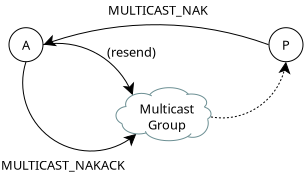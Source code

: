 <?xml version="1.0" encoding="UTF-8"?>
<dia:diagram xmlns:dia="http://www.lysator.liu.se/~alla/dia/">
  <dia:layer name="Background" visible="true" active="true">
    <dia:group>
      <dia:object type="Standard - Ellipse" version="0" id="O0">
        <dia:attribute name="obj_pos">
          <dia:point val="5.15,3.15"/>
        </dia:attribute>
        <dia:attribute name="obj_bb">
          <dia:rectangle val="5.125,3.125;6.875,4.875"/>
        </dia:attribute>
        <dia:attribute name="elem_corner">
          <dia:point val="5.15,3.15"/>
        </dia:attribute>
        <dia:attribute name="elem_width">
          <dia:real val="1.7"/>
        </dia:attribute>
        <dia:attribute name="elem_height">
          <dia:real val="1.7"/>
        </dia:attribute>
        <dia:attribute name="border_width">
          <dia:real val="0.05"/>
        </dia:attribute>
        <dia:attribute name="aspect">
          <dia:enum val="2"/>
        </dia:attribute>
      </dia:object>
      <dia:object type="Standard - Text" version="1" id="O1">
        <dia:attribute name="obj_pos">
          <dia:point val="6,4"/>
        </dia:attribute>
        <dia:attribute name="obj_bb">
          <dia:rectangle val="5.781,3.626;6.219,4.374"/>
        </dia:attribute>
        <dia:attribute name="text">
          <dia:composite type="text">
            <dia:attribute name="string">
              <dia:string>#A#</dia:string>
            </dia:attribute>
            <dia:attribute name="font">
              <dia:font family="sans" style="0" name="Helvetica"/>
            </dia:attribute>
            <dia:attribute name="height">
              <dia:real val="0.8"/>
            </dia:attribute>
            <dia:attribute name="pos">
              <dia:point val="6,4.221"/>
            </dia:attribute>
            <dia:attribute name="color">
              <dia:color val="#000000"/>
            </dia:attribute>
            <dia:attribute name="alignment">
              <dia:enum val="1"/>
            </dia:attribute>
          </dia:composite>
        </dia:attribute>
        <dia:attribute name="valign">
          <dia:enum val="2"/>
        </dia:attribute>
        <dia:connections>
          <dia:connection handle="0" to="O0" connection="8"/>
        </dia:connections>
      </dia:object>
    </dia:group>
    <dia:group>
      <dia:object type="Standard - Ellipse" version="0" id="O2">
        <dia:attribute name="obj_pos">
          <dia:point val="18.15,3.15"/>
        </dia:attribute>
        <dia:attribute name="obj_bb">
          <dia:rectangle val="18.125,3.125;19.875,4.875"/>
        </dia:attribute>
        <dia:attribute name="elem_corner">
          <dia:point val="18.15,3.15"/>
        </dia:attribute>
        <dia:attribute name="elem_width">
          <dia:real val="1.7"/>
        </dia:attribute>
        <dia:attribute name="elem_height">
          <dia:real val="1.7"/>
        </dia:attribute>
        <dia:attribute name="border_width">
          <dia:real val="0.05"/>
        </dia:attribute>
        <dia:attribute name="aspect">
          <dia:enum val="2"/>
        </dia:attribute>
      </dia:object>
      <dia:object type="Standard - Text" version="1" id="O3">
        <dia:attribute name="obj_pos">
          <dia:point val="19,4"/>
        </dia:attribute>
        <dia:attribute name="obj_bb">
          <dia:rectangle val="18.808,3.626;19.192,4.374"/>
        </dia:attribute>
        <dia:attribute name="text">
          <dia:composite type="text">
            <dia:attribute name="string">
              <dia:string>#P#</dia:string>
            </dia:attribute>
            <dia:attribute name="font">
              <dia:font family="sans" style="0" name="Helvetica"/>
            </dia:attribute>
            <dia:attribute name="height">
              <dia:real val="0.8"/>
            </dia:attribute>
            <dia:attribute name="pos">
              <dia:point val="19,4.221"/>
            </dia:attribute>
            <dia:attribute name="color">
              <dia:color val="#000000"/>
            </dia:attribute>
            <dia:attribute name="alignment">
              <dia:enum val="1"/>
            </dia:attribute>
          </dia:composite>
        </dia:attribute>
        <dia:attribute name="valign">
          <dia:enum val="2"/>
        </dia:attribute>
        <dia:connections>
          <dia:connection handle="0" to="O2" connection="8"/>
        </dia:connections>
      </dia:object>
    </dia:group>
    <dia:object type="Standard - Arc" version="0" id="O4">
      <dia:attribute name="obj_pos">
        <dia:point val="6,4"/>
      </dia:attribute>
      <dia:attribute name="obj_bb">
        <dia:rectangle val="5.975,2.975;19.025,4.108"/>
      </dia:attribute>
      <dia:attribute name="conn_endpoints">
        <dia:point val="6,4"/>
        <dia:point val="19,4"/>
      </dia:attribute>
      <dia:attribute name="curve_distance">
        <dia:real val="-1"/>
      </dia:attribute>
      <dia:attribute name="line_width">
        <dia:real val="0.05"/>
      </dia:attribute>
      <dia:attribute name="start_arrow">
        <dia:enum val="22"/>
      </dia:attribute>
      <dia:attribute name="start_arrow_length">
        <dia:real val="0.5"/>
      </dia:attribute>
      <dia:attribute name="start_arrow_width">
        <dia:real val="0.5"/>
      </dia:attribute>
      <dia:connections>
        <dia:connection handle="0" to="O0" connection="8"/>
        <dia:connection handle="1" to="O2" connection="8"/>
      </dia:connections>
    </dia:object>
    <dia:object type="Standard - Text" version="1" id="O5">
      <dia:attribute name="obj_pos">
        <dia:point val="10.1,2.5"/>
      </dia:attribute>
      <dia:attribute name="obj_bb">
        <dia:rectangle val="10.1,1.905;15.31,2.652"/>
      </dia:attribute>
      <dia:attribute name="text">
        <dia:composite type="text">
          <dia:attribute name="string">
            <dia:string>#MULTICAST_NAK#</dia:string>
          </dia:attribute>
          <dia:attribute name="font">
            <dia:font family="sans" style="0" name="Helvetica"/>
          </dia:attribute>
          <dia:attribute name="height">
            <dia:real val="0.8"/>
          </dia:attribute>
          <dia:attribute name="pos">
            <dia:point val="10.1,2.5"/>
          </dia:attribute>
          <dia:attribute name="color">
            <dia:color val="#000000"/>
          </dia:attribute>
          <dia:attribute name="alignment">
            <dia:enum val="0"/>
          </dia:attribute>
        </dia:composite>
      </dia:attribute>
      <dia:attribute name="valign">
        <dia:enum val="3"/>
      </dia:attribute>
    </dia:object>
    <dia:object type="Standard - Arc" version="0" id="O6">
      <dia:attribute name="obj_pos">
        <dia:point val="6.85,4"/>
      </dia:attribute>
      <dia:attribute name="obj_bb">
        <dia:rectangle val="6.816,3.966;13.082,7.526"/>
      </dia:attribute>
      <dia:attribute name="conn_endpoints">
        <dia:point val="6.85,4"/>
        <dia:point val="13.048,7.492"/>
      </dia:attribute>
      <dia:attribute name="curve_distance">
        <dia:real val="-0.933"/>
      </dia:attribute>
      <dia:attribute name="line_width">
        <dia:real val="0.05"/>
      </dia:attribute>
      <dia:attribute name="end_arrow">
        <dia:enum val="22"/>
      </dia:attribute>
      <dia:attribute name="end_arrow_length">
        <dia:real val="0.5"/>
      </dia:attribute>
      <dia:attribute name="end_arrow_width">
        <dia:real val="0.5"/>
      </dia:attribute>
      <dia:connections>
        <dia:connection handle="0" to="O0" connection="4"/>
        <dia:connection handle="1" to="O8" connection="14"/>
      </dia:connections>
    </dia:object>
    <dia:object type="Standard - Arc" version="0" id="O7">
      <dia:attribute name="obj_pos">
        <dia:point val="6,4.85"/>
      </dia:attribute>
      <dia:attribute name="obj_bb">
        <dia:rectangle val="5.809,4.815;11.549,9.342"/>
      </dia:attribute>
      <dia:attribute name="conn_endpoints">
        <dia:point val="6,4.85"/>
        <dia:point val="11.515,8.457"/>
      </dia:attribute>
      <dia:attribute name="curve_distance">
        <dia:real val="2.517"/>
      </dia:attribute>
      <dia:attribute name="line_width">
        <dia:real val="0.05"/>
      </dia:attribute>
      <dia:attribute name="end_arrow">
        <dia:enum val="22"/>
      </dia:attribute>
      <dia:attribute name="end_arrow_length">
        <dia:real val="0.5"/>
      </dia:attribute>
      <dia:attribute name="end_arrow_width">
        <dia:real val="0.5"/>
      </dia:attribute>
      <dia:connections>
        <dia:connection handle="0" to="O0" connection="6"/>
        <dia:connection handle="1" to="O8" connection="13"/>
      </dia:connections>
    </dia:object>
    <dia:object type="Cisco - Cloud White" version="1" id="O8">
      <dia:attribute name="obj_pos">
        <dia:point val="10.5,6.15"/>
      </dia:attribute>
      <dia:attribute name="obj_bb">
        <dia:rectangle val="-Inf,-Inf;Inf,Inf"/>
      </dia:attribute>
      <dia:attribute name="meta">
        <dia:composite type="dict"/>
      </dia:attribute>
      <dia:attribute name="elem_corner">
        <dia:point val="10.5,6.15"/>
      </dia:attribute>
      <dia:attribute name="elem_width">
        <dia:real val="4.75"/>
      </dia:attribute>
      <dia:attribute name="elem_height">
        <dia:real val="2.65"/>
      </dia:attribute>
      <dia:attribute name="line_width">
        <dia:real val="0.05"/>
      </dia:attribute>
      <dia:attribute name="line_colour">
        <dia:color val="#000000"/>
      </dia:attribute>
      <dia:attribute name="fill_colour">
        <dia:color val="#ffffff"/>
      </dia:attribute>
      <dia:attribute name="show_background">
        <dia:boolean val="true"/>
      </dia:attribute>
      <dia:attribute name="line_style">
        <dia:enum val="0"/>
        <dia:real val="1"/>
      </dia:attribute>
      <dia:attribute name="flip_horizontal">
        <dia:boolean val="false"/>
      </dia:attribute>
      <dia:attribute name="flip_vertical">
        <dia:boolean val="false"/>
      </dia:attribute>
      <dia:attribute name="subscale">
        <dia:real val="1"/>
      </dia:attribute>
    </dia:object>
    <dia:object type="Standard - Arc" version="0" id="O9">
      <dia:attribute name="obj_pos">
        <dia:point val="15.25,7.613"/>
      </dia:attribute>
      <dia:attribute name="obj_bb">
        <dia:rectangle val="15.215,4.815;19.227,7.688"/>
      </dia:attribute>
      <dia:attribute name="conn_endpoints">
        <dia:point val="15.25,7.613"/>
        <dia:point val="19,4.85"/>
      </dia:attribute>
      <dia:attribute name="curve_distance">
        <dia:real val="1"/>
      </dia:attribute>
      <dia:attribute name="line_width">
        <dia:real val="0.05"/>
      </dia:attribute>
      <dia:attribute name="line_style">
        <dia:enum val="4"/>
      </dia:attribute>
      <dia:attribute name="end_arrow">
        <dia:enum val="22"/>
      </dia:attribute>
      <dia:attribute name="end_arrow_length">
        <dia:real val="0.5"/>
      </dia:attribute>
      <dia:attribute name="end_arrow_width">
        <dia:real val="0.5"/>
      </dia:attribute>
      <dia:connections>
        <dia:connection handle="0" to="O8" connection="9"/>
        <dia:connection handle="1" to="O2" connection="6"/>
      </dia:connections>
    </dia:object>
    <dia:object type="Standard - Text" version="1" id="O10">
      <dia:attribute name="obj_pos">
        <dia:point val="13.048,7.592"/>
      </dia:attribute>
      <dia:attribute name="obj_bb">
        <dia:rectangle val="11.603,6.818;14.493,8.366"/>
      </dia:attribute>
      <dia:attribute name="text">
        <dia:composite type="text">
          <dia:attribute name="string">
            <dia:string>#Multicast
Group#</dia:string>
          </dia:attribute>
          <dia:attribute name="font">
            <dia:font family="sans" style="0" name="Helvetica"/>
          </dia:attribute>
          <dia:attribute name="height">
            <dia:real val="0.8"/>
          </dia:attribute>
          <dia:attribute name="pos">
            <dia:point val="13.048,7.413"/>
          </dia:attribute>
          <dia:attribute name="color">
            <dia:color val="#000000"/>
          </dia:attribute>
          <dia:attribute name="alignment">
            <dia:enum val="1"/>
          </dia:attribute>
        </dia:composite>
      </dia:attribute>
      <dia:attribute name="valign">
        <dia:enum val="2"/>
      </dia:attribute>
    </dia:object>
    <dia:object type="Standard - Text" version="1" id="O11">
      <dia:attribute name="obj_pos">
        <dia:point val="4.75,10.25"/>
      </dia:attribute>
      <dia:attribute name="obj_bb">
        <dia:rectangle val="4.75,9.655;11.245,10.402"/>
      </dia:attribute>
      <dia:attribute name="text">
        <dia:composite type="text">
          <dia:attribute name="string">
            <dia:string>#MULTICAST_NAKACK#</dia:string>
          </dia:attribute>
          <dia:attribute name="font">
            <dia:font family="sans" style="0" name="Helvetica"/>
          </dia:attribute>
          <dia:attribute name="height">
            <dia:real val="0.8"/>
          </dia:attribute>
          <dia:attribute name="pos">
            <dia:point val="4.75,10.25"/>
          </dia:attribute>
          <dia:attribute name="color">
            <dia:color val="#000000"/>
          </dia:attribute>
          <dia:attribute name="alignment">
            <dia:enum val="0"/>
          </dia:attribute>
        </dia:composite>
      </dia:attribute>
      <dia:attribute name="valign">
        <dia:enum val="3"/>
      </dia:attribute>
    </dia:object>
    <dia:object type="Standard - Text" version="1" id="O12">
      <dia:attribute name="obj_pos">
        <dia:point val="10.05,4.6"/>
      </dia:attribute>
      <dia:attribute name="obj_bb">
        <dia:rectangle val="10.05,4.005;12.732,4.753"/>
      </dia:attribute>
      <dia:attribute name="text">
        <dia:composite type="text">
          <dia:attribute name="string">
            <dia:string>#(resend)#</dia:string>
          </dia:attribute>
          <dia:attribute name="font">
            <dia:font family="sans" style="0" name="Helvetica"/>
          </dia:attribute>
          <dia:attribute name="height">
            <dia:real val="0.8"/>
          </dia:attribute>
          <dia:attribute name="pos">
            <dia:point val="10.05,4.6"/>
          </dia:attribute>
          <dia:attribute name="color">
            <dia:color val="#000000"/>
          </dia:attribute>
          <dia:attribute name="alignment">
            <dia:enum val="0"/>
          </dia:attribute>
        </dia:composite>
      </dia:attribute>
      <dia:attribute name="valign">
        <dia:enum val="3"/>
      </dia:attribute>
    </dia:object>
  </dia:layer>
</dia:diagram>
